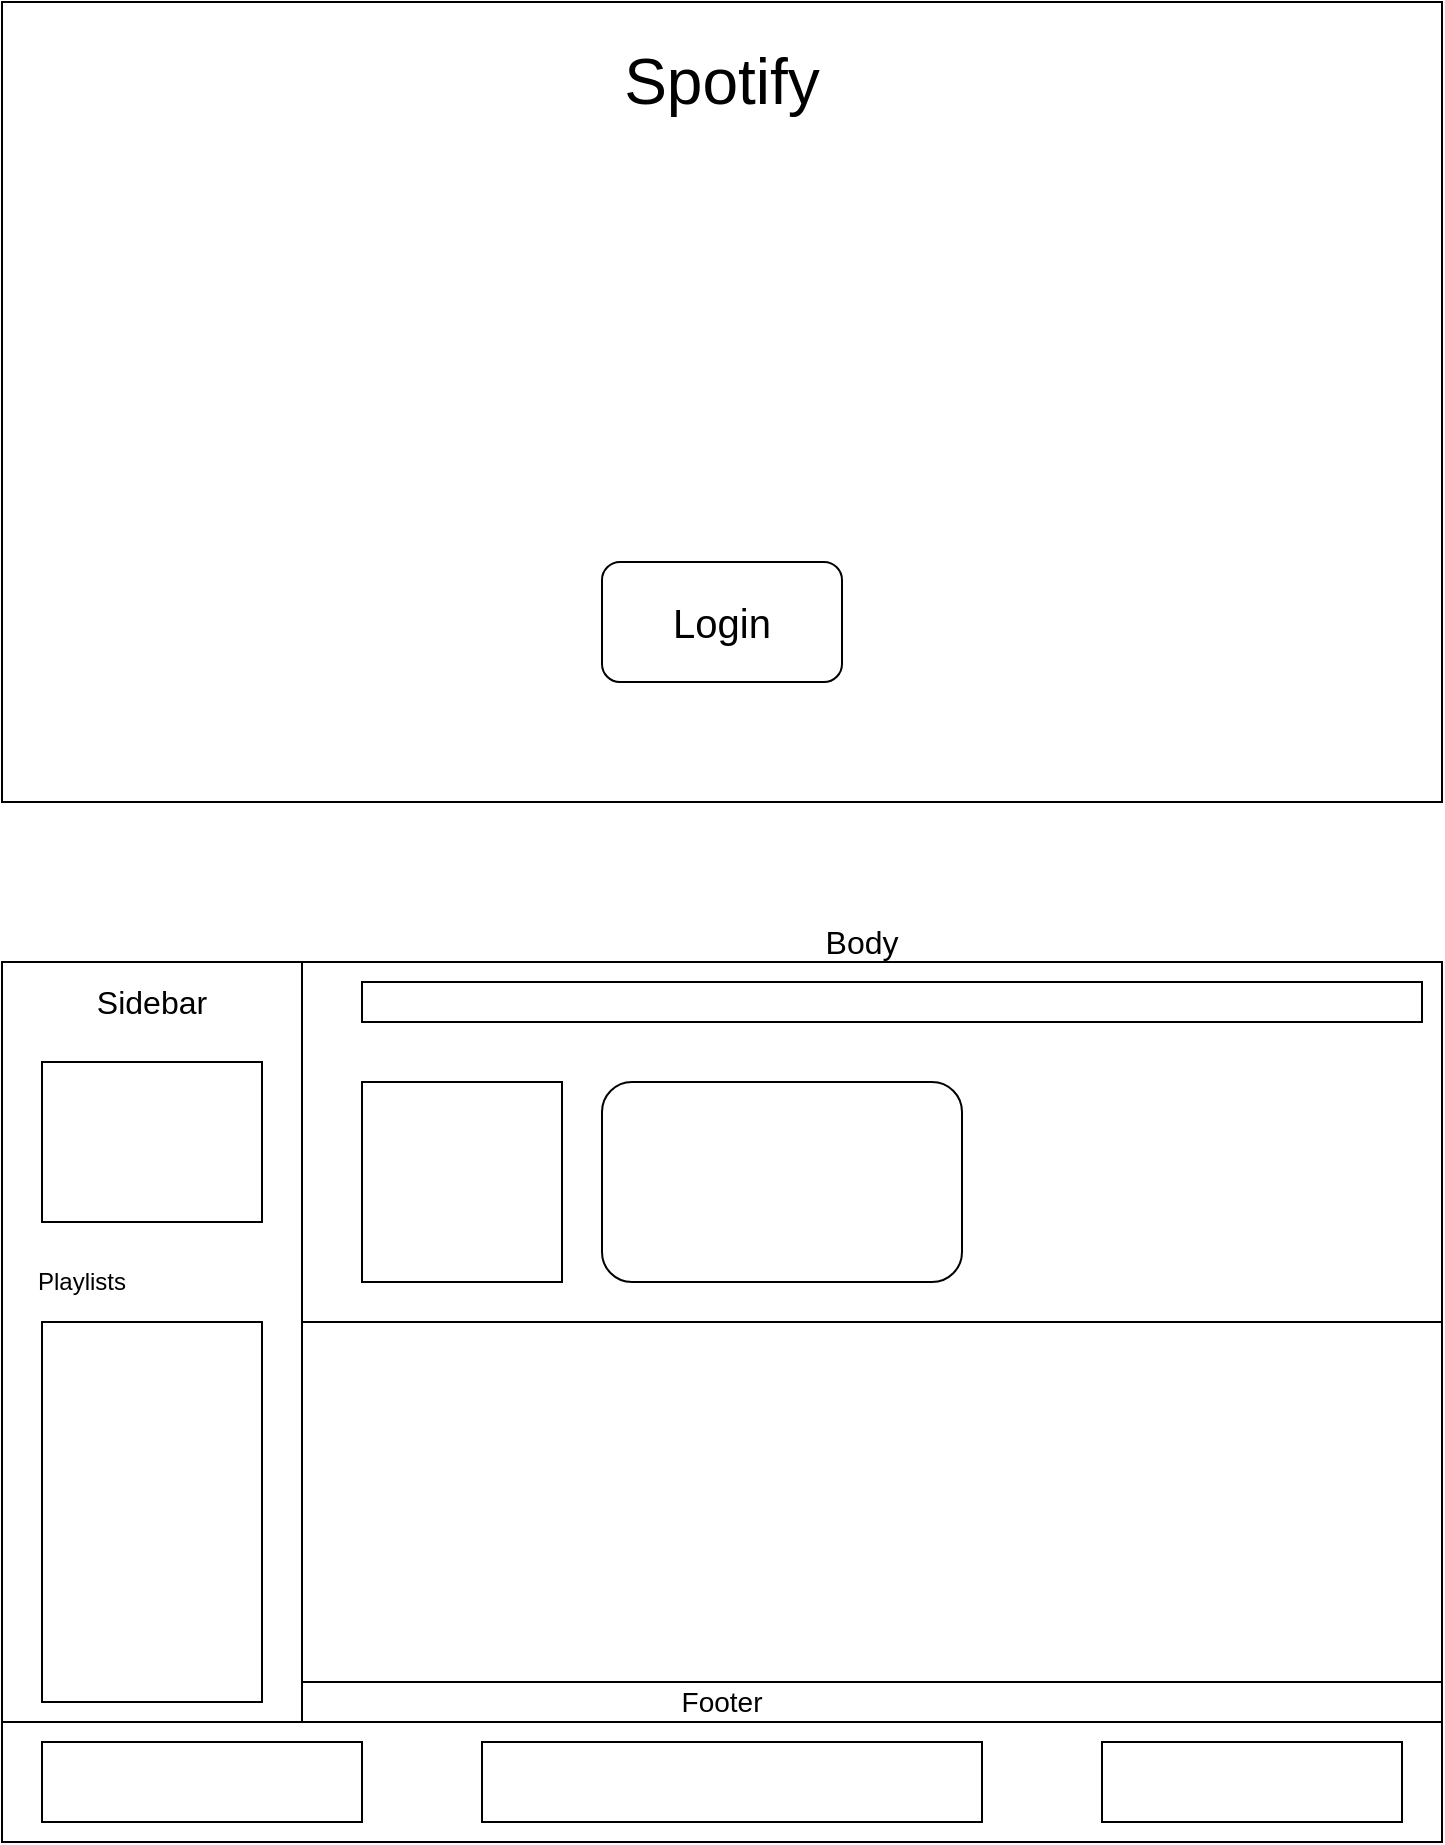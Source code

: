 <mxfile version="14.4.9" type="device"><diagram id="D9VN00m_Xk2YZP-kKtLD" name="Page-1"><mxGraphModel dx="782" dy="475" grid="1" gridSize="10" guides="1" tooltips="1" connect="1" arrows="1" fold="1" page="1" pageScale="1" pageWidth="850" pageHeight="1100" math="0" shadow="0"><root><mxCell id="0"/><mxCell id="1" parent="0"/><mxCell id="8g74H2VUPpKAgehvxajv-1" value="" style="rounded=0;whiteSpace=wrap;html=1;" parent="1" vertex="1"><mxGeometry x="40" width="720" height="400" as="geometry"/></mxCell><mxCell id="8g74H2VUPpKAgehvxajv-2" value="&lt;font style=&quot;font-size: 32px&quot;&gt;Spotify&lt;/font&gt;" style="text;html=1;strokeColor=none;fillColor=none;align=center;verticalAlign=middle;whiteSpace=wrap;rounded=0;" parent="1" vertex="1"><mxGeometry x="325" width="150" height="80" as="geometry"/></mxCell><mxCell id="8g74H2VUPpKAgehvxajv-4" value="" style="rounded=1;whiteSpace=wrap;html=1;" parent="1" vertex="1"><mxGeometry x="340" y="280" width="120" height="60" as="geometry"/></mxCell><mxCell id="8g74H2VUPpKAgehvxajv-5" value="&lt;font style=&quot;font-size: 20px&quot;&gt;Login&lt;/font&gt;" style="text;html=1;strokeColor=none;fillColor=none;align=center;verticalAlign=middle;whiteSpace=wrap;rounded=0;" parent="1" vertex="1"><mxGeometry x="380" y="300" width="40" height="20" as="geometry"/></mxCell><mxCell id="yFDngYPBDJP60-fiAffb-1" value="" style="rounded=0;whiteSpace=wrap;html=1;" parent="1" vertex="1"><mxGeometry x="40" y="480" width="720" height="440" as="geometry"/></mxCell><mxCell id="yFDngYPBDJP60-fiAffb-2" value="" style="rounded=0;whiteSpace=wrap;html=1;" parent="1" vertex="1"><mxGeometry x="40" y="480" width="150" height="440" as="geometry"/></mxCell><mxCell id="yFDngYPBDJP60-fiAffb-3" value="&lt;font style=&quot;font-size: 16px&quot;&gt;Sidebar&lt;/font&gt;" style="text;html=1;strokeColor=none;fillColor=none;align=center;verticalAlign=middle;whiteSpace=wrap;rounded=0;" parent="1" vertex="1"><mxGeometry x="95" y="490" width="40" height="20" as="geometry"/></mxCell><mxCell id="yFDngYPBDJP60-fiAffb-5" value="&lt;font style=&quot;font-size: 16px&quot;&gt;Body&lt;/font&gt;" style="text;html=1;strokeColor=none;fillColor=none;align=center;verticalAlign=middle;whiteSpace=wrap;rounded=0;" parent="1" vertex="1"><mxGeometry x="450" y="460" width="40" height="20" as="geometry"/></mxCell><mxCell id="yFDngYPBDJP60-fiAffb-7" value="" style="rounded=0;whiteSpace=wrap;html=1;" parent="1" vertex="1"><mxGeometry x="40" y="860" width="720" height="60" as="geometry"/></mxCell><mxCell id="yFDngYPBDJP60-fiAffb-8" value="Footer" style="text;html=1;strokeColor=none;fillColor=none;align=center;verticalAlign=middle;whiteSpace=wrap;rounded=0;fontSize=14;" parent="1" vertex="1"><mxGeometry x="380" y="840" width="40" height="20" as="geometry"/></mxCell><mxCell id="yFDngYPBDJP60-fiAffb-13" value="" style="rounded=0;whiteSpace=wrap;html=1;fontSize=14;" parent="1" vertex="1"><mxGeometry x="60" y="530" width="110" height="80" as="geometry"/></mxCell><mxCell id="LwuhWSj128GqcR_WBi2d-1" value="" style="rounded=0;whiteSpace=wrap;html=1;" vertex="1" parent="1"><mxGeometry x="60" y="660" width="110" height="190" as="geometry"/></mxCell><mxCell id="LwuhWSj128GqcR_WBi2d-2" value="Playlists" style="text;html=1;strokeColor=none;fillColor=none;align=center;verticalAlign=middle;whiteSpace=wrap;rounded=0;" vertex="1" parent="1"><mxGeometry x="60" y="630" width="40" height="20" as="geometry"/></mxCell><mxCell id="LwuhWSj128GqcR_WBi2d-6" value="" style="rounded=0;whiteSpace=wrap;html=1;" vertex="1" parent="1"><mxGeometry x="60" y="870" width="160" height="40" as="geometry"/></mxCell><mxCell id="LwuhWSj128GqcR_WBi2d-7" value="" style="rounded=0;whiteSpace=wrap;html=1;" vertex="1" parent="1"><mxGeometry x="280" y="870" width="250" height="40" as="geometry"/></mxCell><mxCell id="LwuhWSj128GqcR_WBi2d-8" value="" style="rounded=0;whiteSpace=wrap;html=1;" vertex="1" parent="1"><mxGeometry x="590" y="870" width="150" height="40" as="geometry"/></mxCell><mxCell id="LwuhWSj128GqcR_WBi2d-9" value="" style="rounded=0;whiteSpace=wrap;html=1;" vertex="1" parent="1"><mxGeometry x="220" y="540" width="100" height="100" as="geometry"/></mxCell><mxCell id="LwuhWSj128GqcR_WBi2d-10" value="" style="rounded=0;whiteSpace=wrap;html=1;" vertex="1" parent="1"><mxGeometry x="220" y="490" width="530" height="20" as="geometry"/></mxCell><mxCell id="LwuhWSj128GqcR_WBi2d-11" value="" style="rounded=1;whiteSpace=wrap;html=1;" vertex="1" parent="1"><mxGeometry x="340" y="540" width="180" height="100" as="geometry"/></mxCell><mxCell id="LwuhWSj128GqcR_WBi2d-12" value="" style="rounded=0;whiteSpace=wrap;html=1;" vertex="1" parent="1"><mxGeometry x="190" y="660" width="570" height="180" as="geometry"/></mxCell></root></mxGraphModel></diagram></mxfile>